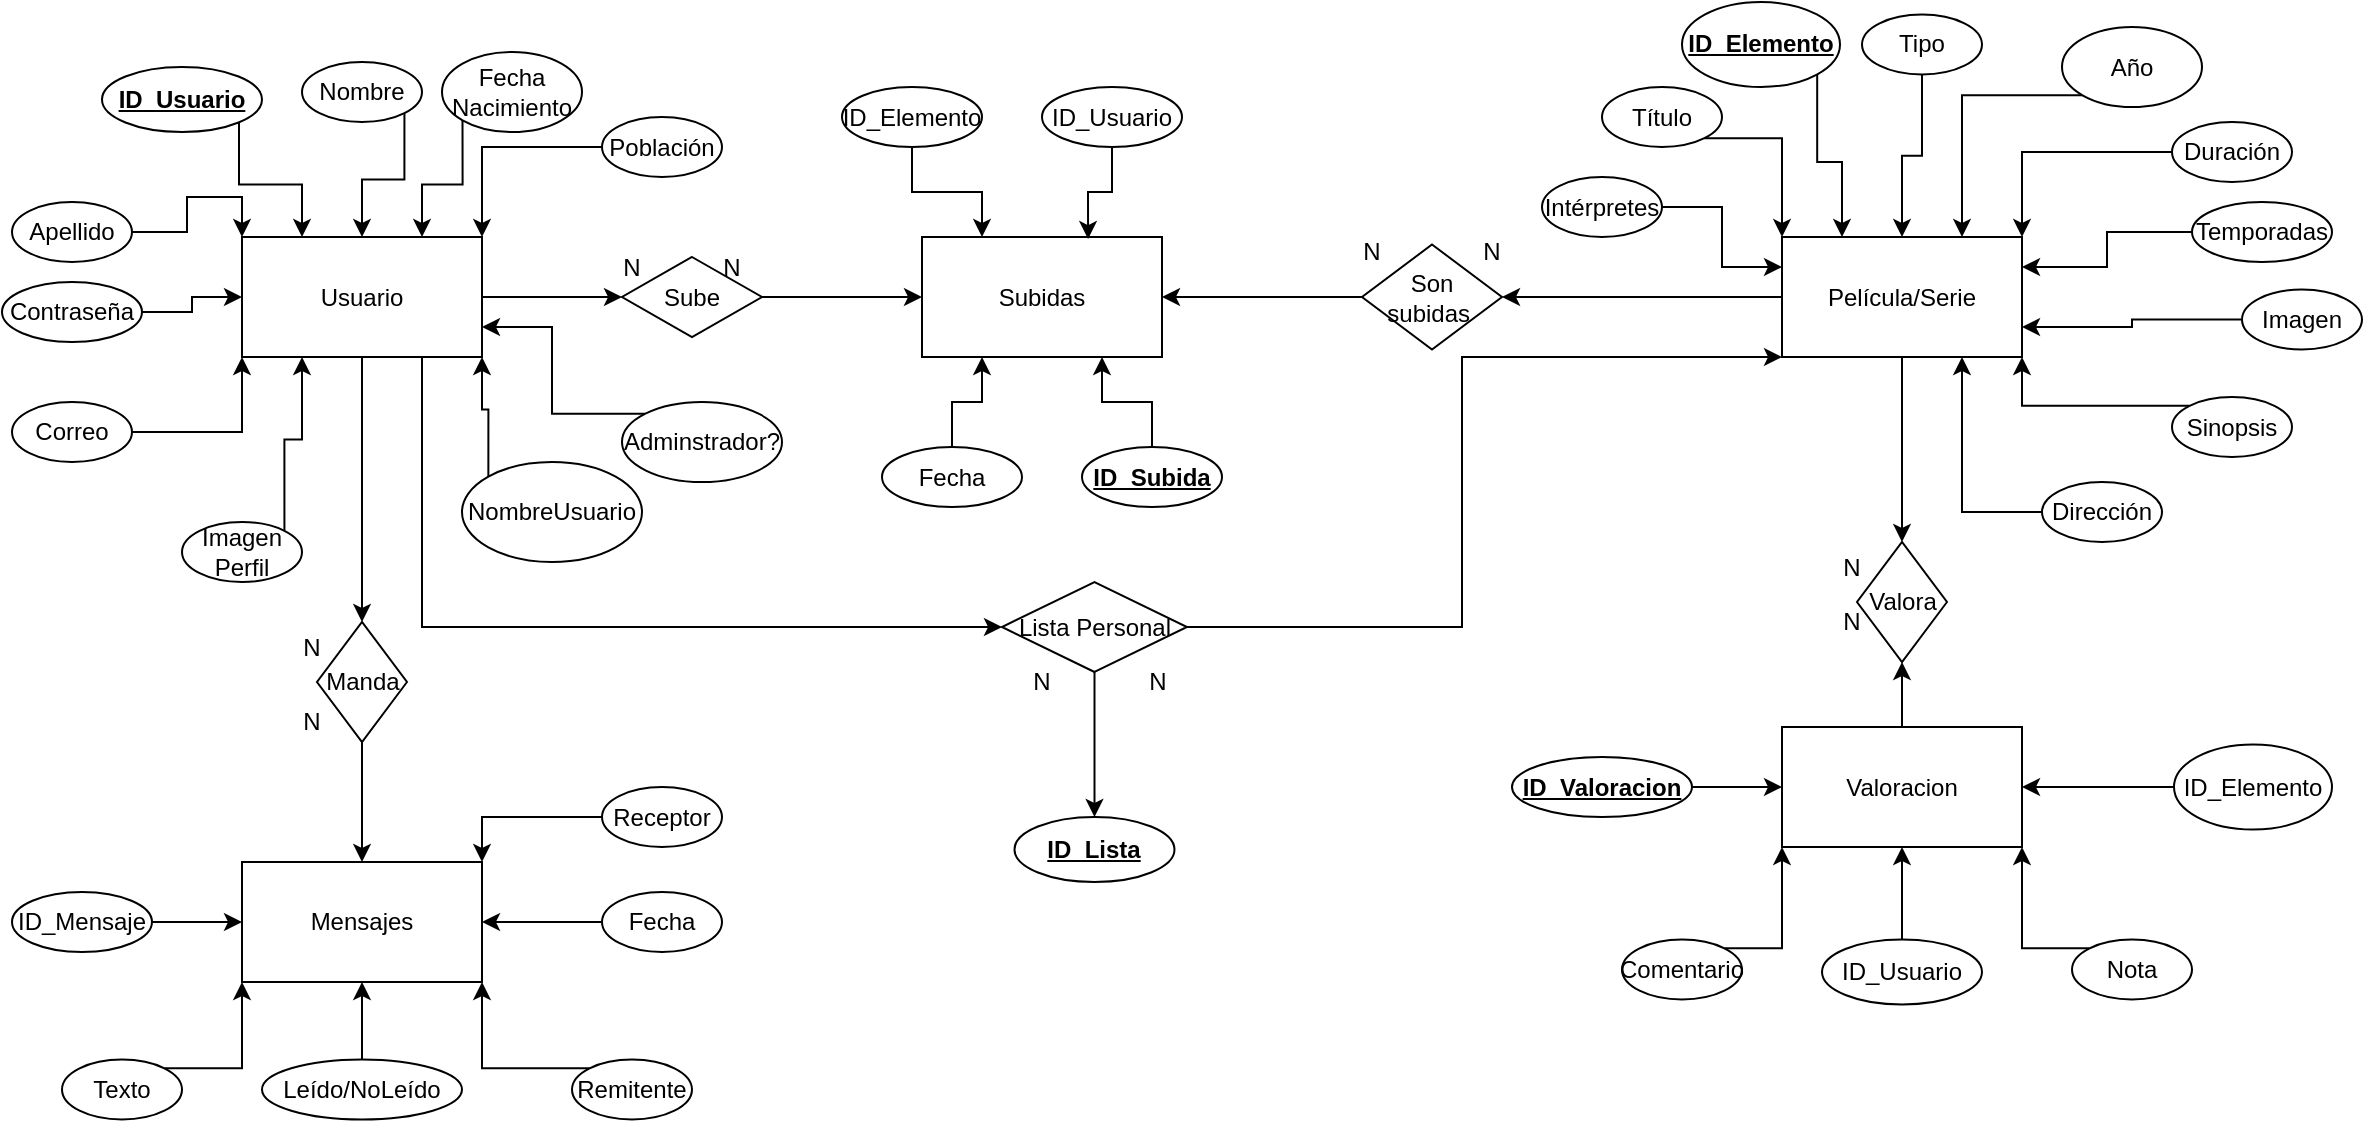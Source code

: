 <mxfile version="24.4.4" type="device">
  <diagram id="R2lEEEUBdFMjLlhIrx00" name="Page-1">
    <mxGraphModel dx="1311" dy="735" grid="0" gridSize="10" guides="1" tooltips="1" connect="1" arrows="1" fold="1" page="1" pageScale="1" pageWidth="850" pageHeight="1100" math="0" shadow="0" extFonts="Permanent Marker^https://fonts.googleapis.com/css?family=Permanent+Marker">
      <root>
        <mxCell id="0" />
        <mxCell id="1" parent="0" />
        <mxCell id="htTb-2GC3eU_kXo-NMkK-1" style="edgeStyle=orthogonalEdgeStyle;rounded=0;orthogonalLoop=1;jettySize=auto;html=1;exitX=1;exitY=0.5;exitDx=0;exitDy=0;entryX=0;entryY=0.5;entryDx=0;entryDy=0;" parent="1" source="htTb-2GC3eU_kXo-NMkK-3" target="htTb-2GC3eU_kXo-NMkK-19" edge="1">
          <mxGeometry relative="1" as="geometry" />
        </mxCell>
        <mxCell id="htTb-2GC3eU_kXo-NMkK-90" style="edgeStyle=orthogonalEdgeStyle;rounded=0;orthogonalLoop=1;jettySize=auto;html=1;exitX=0.75;exitY=1;exitDx=0;exitDy=0;entryX=1;entryY=0.5;entryDx=0;entryDy=0;" parent="1" source="htTb-2GC3eU_kXo-NMkK-3" target="htTb-2GC3eU_kXo-NMkK-26" edge="1">
          <mxGeometry relative="1" as="geometry" />
        </mxCell>
        <mxCell id="htTb-2GC3eU_kXo-NMkK-103" style="edgeStyle=orthogonalEdgeStyle;rounded=0;orthogonalLoop=1;jettySize=auto;html=1;exitX=0.5;exitY=1;exitDx=0;exitDy=0;entryX=0;entryY=0.5;entryDx=0;entryDy=0;" parent="1" source="htTb-2GC3eU_kXo-NMkK-3" target="htTb-2GC3eU_kXo-NMkK-100" edge="1">
          <mxGeometry relative="1" as="geometry" />
        </mxCell>
        <mxCell id="htTb-2GC3eU_kXo-NMkK-3" value="Usuario" style="rounded=0;whiteSpace=wrap;html=1;" parent="1" vertex="1">
          <mxGeometry x="120" y="617.5" width="120" height="60" as="geometry" />
        </mxCell>
        <mxCell id="htTb-2GC3eU_kXo-NMkK-4" style="edgeStyle=orthogonalEdgeStyle;rounded=0;orthogonalLoop=1;jettySize=auto;html=1;exitX=1;exitY=1;exitDx=0;exitDy=0;" parent="1" source="htTb-2GC3eU_kXo-NMkK-5" target="htTb-2GC3eU_kXo-NMkK-3" edge="1">
          <mxGeometry relative="1" as="geometry" />
        </mxCell>
        <mxCell id="htTb-2GC3eU_kXo-NMkK-5" value="Nombre" style="ellipse;whiteSpace=wrap;html=1;" parent="1" vertex="1">
          <mxGeometry x="150" y="530" width="60" height="30" as="geometry" />
        </mxCell>
        <mxCell id="htTb-2GC3eU_kXo-NMkK-6" style="edgeStyle=orthogonalEdgeStyle;rounded=0;orthogonalLoop=1;jettySize=auto;html=1;exitX=1;exitY=0.5;exitDx=0;exitDy=0;" parent="1" source="htTb-2GC3eU_kXo-NMkK-7" target="htTb-2GC3eU_kXo-NMkK-3" edge="1">
          <mxGeometry relative="1" as="geometry" />
        </mxCell>
        <mxCell id="htTb-2GC3eU_kXo-NMkK-7" value="Contraseña" style="ellipse;whiteSpace=wrap;html=1;" parent="1" vertex="1">
          <mxGeometry y="640" width="70" height="30" as="geometry" />
        </mxCell>
        <mxCell id="htTb-2GC3eU_kXo-NMkK-8" style="edgeStyle=orthogonalEdgeStyle;rounded=0;orthogonalLoop=1;jettySize=auto;html=1;exitX=1;exitY=0.5;exitDx=0;exitDy=0;entryX=0;entryY=0;entryDx=0;entryDy=0;" parent="1" source="htTb-2GC3eU_kXo-NMkK-9" target="htTb-2GC3eU_kXo-NMkK-3" edge="1">
          <mxGeometry relative="1" as="geometry" />
        </mxCell>
        <mxCell id="htTb-2GC3eU_kXo-NMkK-9" value="Apellido" style="ellipse;whiteSpace=wrap;html=1;" parent="1" vertex="1">
          <mxGeometry x="5" y="600" width="60" height="30" as="geometry" />
        </mxCell>
        <mxCell id="htTb-2GC3eU_kXo-NMkK-10" style="edgeStyle=orthogonalEdgeStyle;rounded=0;orthogonalLoop=1;jettySize=auto;html=1;exitX=1;exitY=0.5;exitDx=0;exitDy=0;entryX=0;entryY=1;entryDx=0;entryDy=0;" parent="1" source="htTb-2GC3eU_kXo-NMkK-11" target="htTb-2GC3eU_kXo-NMkK-3" edge="1">
          <mxGeometry relative="1" as="geometry" />
        </mxCell>
        <mxCell id="htTb-2GC3eU_kXo-NMkK-11" value="Correo" style="ellipse;whiteSpace=wrap;html=1;" parent="1" vertex="1">
          <mxGeometry x="5" y="700" width="60" height="30" as="geometry" />
        </mxCell>
        <mxCell id="htTb-2GC3eU_kXo-NMkK-12" style="edgeStyle=orthogonalEdgeStyle;rounded=0;orthogonalLoop=1;jettySize=auto;html=1;exitX=0;exitY=1;exitDx=0;exitDy=0;entryX=0.75;entryY=0;entryDx=0;entryDy=0;" parent="1" source="htTb-2GC3eU_kXo-NMkK-13" target="htTb-2GC3eU_kXo-NMkK-3" edge="1">
          <mxGeometry relative="1" as="geometry" />
        </mxCell>
        <mxCell id="htTb-2GC3eU_kXo-NMkK-13" value="Fecha Nacimiento" style="ellipse;whiteSpace=wrap;html=1;" parent="1" vertex="1">
          <mxGeometry x="220" y="525" width="70" height="40" as="geometry" />
        </mxCell>
        <mxCell id="htTb-2GC3eU_kXo-NMkK-98" style="edgeStyle=orthogonalEdgeStyle;rounded=0;orthogonalLoop=1;jettySize=auto;html=1;exitX=0;exitY=0.5;exitDx=0;exitDy=0;entryX=1;entryY=0;entryDx=0;entryDy=0;" parent="1" source="htTb-2GC3eU_kXo-NMkK-15" target="htTb-2GC3eU_kXo-NMkK-3" edge="1">
          <mxGeometry relative="1" as="geometry" />
        </mxCell>
        <mxCell id="htTb-2GC3eU_kXo-NMkK-15" value="Población" style="ellipse;whiteSpace=wrap;html=1;" parent="1" vertex="1">
          <mxGeometry x="300" y="557.5" width="60" height="30" as="geometry" />
        </mxCell>
        <mxCell id="htTb-2GC3eU_kXo-NMkK-16" style="edgeStyle=orthogonalEdgeStyle;rounded=0;orthogonalLoop=1;jettySize=auto;html=1;exitX=1;exitY=0;exitDx=0;exitDy=0;entryX=0.25;entryY=1;entryDx=0;entryDy=0;" parent="1" source="htTb-2GC3eU_kXo-NMkK-17" target="htTb-2GC3eU_kXo-NMkK-3" edge="1">
          <mxGeometry relative="1" as="geometry" />
        </mxCell>
        <mxCell id="htTb-2GC3eU_kXo-NMkK-17" value="Imagen Perfil" style="ellipse;whiteSpace=wrap;html=1;" parent="1" vertex="1">
          <mxGeometry x="90" y="760" width="60" height="30" as="geometry" />
        </mxCell>
        <mxCell id="htTb-2GC3eU_kXo-NMkK-18" style="edgeStyle=orthogonalEdgeStyle;rounded=0;orthogonalLoop=1;jettySize=auto;html=1;exitX=1;exitY=0.5;exitDx=0;exitDy=0;entryX=0;entryY=0.5;entryDx=0;entryDy=0;" parent="1" source="htTb-2GC3eU_kXo-NMkK-19" target="htTb-2GC3eU_kXo-NMkK-29" edge="1">
          <mxGeometry relative="1" as="geometry" />
        </mxCell>
        <mxCell id="htTb-2GC3eU_kXo-NMkK-19" value="Sube" style="rhombus;whiteSpace=wrap;html=1;" parent="1" vertex="1">
          <mxGeometry x="310" y="627.5" width="70" height="40" as="geometry" />
        </mxCell>
        <mxCell id="htTb-2GC3eU_kXo-NMkK-20" value="N" style="text;html=1;strokeColor=none;fillColor=none;align=center;verticalAlign=middle;whiteSpace=wrap;rounded=0;" parent="1" vertex="1">
          <mxGeometry x="300" y="625" width="30" height="15" as="geometry" />
        </mxCell>
        <mxCell id="htTb-2GC3eU_kXo-NMkK-21" value="N" style="text;html=1;strokeColor=none;fillColor=none;align=center;verticalAlign=middle;whiteSpace=wrap;rounded=0;" parent="1" vertex="1">
          <mxGeometry x="350" y="625" width="30" height="15" as="geometry" />
        </mxCell>
        <mxCell id="htTb-2GC3eU_kXo-NMkK-91" style="edgeStyle=orthogonalEdgeStyle;rounded=0;orthogonalLoop=1;jettySize=auto;html=1;exitX=0;exitY=0.5;exitDx=0;exitDy=0;entryX=0;entryY=1;entryDx=0;entryDy=0;" parent="1" source="htTb-2GC3eU_kXo-NMkK-26" target="htTb-2GC3eU_kXo-NMkK-31" edge="1">
          <mxGeometry relative="1" as="geometry">
            <mxPoint x="730" y="750" as="targetPoint" />
            <Array as="points">
              <mxPoint x="730" y="813" />
              <mxPoint x="730" y="678" />
            </Array>
          </mxGeometry>
        </mxCell>
        <mxCell id="htTb-2GC3eU_kXo-NMkK-97" style="edgeStyle=orthogonalEdgeStyle;rounded=0;orthogonalLoop=1;jettySize=auto;html=1;exitX=0.5;exitY=0;exitDx=0;exitDy=0;entryX=0.5;entryY=0;entryDx=0;entryDy=0;" parent="1" source="htTb-2GC3eU_kXo-NMkK-26" target="htTb-2GC3eU_kXo-NMkK-96" edge="1">
          <mxGeometry relative="1" as="geometry" />
        </mxCell>
        <mxCell id="htTb-2GC3eU_kXo-NMkK-26" value="Lista Personal" style="rhombus;whiteSpace=wrap;html=1;direction=west;" parent="1" vertex="1">
          <mxGeometry x="500" y="790" width="92.5" height="45" as="geometry" />
        </mxCell>
        <mxCell id="htTb-2GC3eU_kXo-NMkK-28" value="N" style="text;html=1;strokeColor=none;fillColor=none;align=center;verticalAlign=middle;whiteSpace=wrap;rounded=0;" parent="1" vertex="1">
          <mxGeometry x="505" y="830" width="30" height="20" as="geometry" />
        </mxCell>
        <mxCell id="htTb-2GC3eU_kXo-NMkK-29" value="Subidas" style="rounded=0;whiteSpace=wrap;html=1;" parent="1" vertex="1">
          <mxGeometry x="460" y="617.5" width="120" height="60" as="geometry" />
        </mxCell>
        <mxCell id="htTb-2GC3eU_kXo-NMkK-30" style="edgeStyle=orthogonalEdgeStyle;rounded=0;orthogonalLoop=1;jettySize=auto;html=1;exitX=0;exitY=0.5;exitDx=0;exitDy=0;entryX=1;entryY=0.5;entryDx=0;entryDy=0;" parent="1" source="htTb-2GC3eU_kXo-NMkK-31" target="htTb-2GC3eU_kXo-NMkK-49" edge="1">
          <mxGeometry relative="1" as="geometry" />
        </mxCell>
        <mxCell id="htTb-2GC3eU_kXo-NMkK-84" style="edgeStyle=orthogonalEdgeStyle;rounded=0;orthogonalLoop=1;jettySize=auto;html=1;exitX=0.5;exitY=1;exitDx=0;exitDy=0;entryX=0;entryY=0.5;entryDx=0;entryDy=0;" parent="1" source="htTb-2GC3eU_kXo-NMkK-31" target="htTb-2GC3eU_kXo-NMkK-78" edge="1">
          <mxGeometry relative="1" as="geometry" />
        </mxCell>
        <mxCell id="htTb-2GC3eU_kXo-NMkK-31" value="Película/Serie" style="rounded=0;whiteSpace=wrap;html=1;" parent="1" vertex="1">
          <mxGeometry x="890" y="617.5" width="120" height="60" as="geometry" />
        </mxCell>
        <mxCell id="htTb-2GC3eU_kXo-NMkK-32" style="edgeStyle=orthogonalEdgeStyle;rounded=0;orthogonalLoop=1;jettySize=auto;html=1;exitX=1;exitY=1;exitDx=0;exitDy=0;entryX=0;entryY=0;entryDx=0;entryDy=0;" parent="1" source="htTb-2GC3eU_kXo-NMkK-33" target="htTb-2GC3eU_kXo-NMkK-31" edge="1">
          <mxGeometry relative="1" as="geometry" />
        </mxCell>
        <mxCell id="htTb-2GC3eU_kXo-NMkK-33" value="Título" style="ellipse;whiteSpace=wrap;html=1;" parent="1" vertex="1">
          <mxGeometry x="800" y="542.5" width="60" height="30" as="geometry" />
        </mxCell>
        <mxCell id="htTb-2GC3eU_kXo-NMkK-75" style="edgeStyle=orthogonalEdgeStyle;rounded=0;orthogonalLoop=1;jettySize=auto;html=1;exitX=0;exitY=0.5;exitDx=0;exitDy=0;entryX=1;entryY=0.25;entryDx=0;entryDy=0;" parent="1" source="htTb-2GC3eU_kXo-NMkK-35" target="htTb-2GC3eU_kXo-NMkK-31" edge="1">
          <mxGeometry relative="1" as="geometry" />
        </mxCell>
        <mxCell id="htTb-2GC3eU_kXo-NMkK-35" value="Temporadas" style="ellipse;whiteSpace=wrap;html=1;" parent="1" vertex="1">
          <mxGeometry x="1095" y="600" width="70" height="30" as="geometry" />
        </mxCell>
        <mxCell id="htTb-2GC3eU_kXo-NMkK-74" style="edgeStyle=orthogonalEdgeStyle;rounded=0;orthogonalLoop=1;jettySize=auto;html=1;exitX=0;exitY=0.5;exitDx=0;exitDy=0;entryX=1;entryY=0;entryDx=0;entryDy=0;" parent="1" source="htTb-2GC3eU_kXo-NMkK-37" target="htTb-2GC3eU_kXo-NMkK-31" edge="1">
          <mxGeometry relative="1" as="geometry" />
        </mxCell>
        <mxCell id="htTb-2GC3eU_kXo-NMkK-37" value="Duración" style="ellipse;whiteSpace=wrap;html=1;" parent="1" vertex="1">
          <mxGeometry x="1085" y="560" width="60" height="30" as="geometry" />
        </mxCell>
        <mxCell id="htTb-2GC3eU_kXo-NMkK-92" style="edgeStyle=orthogonalEdgeStyle;rounded=0;orthogonalLoop=1;jettySize=auto;html=1;exitX=1;exitY=0.5;exitDx=0;exitDy=0;entryX=0;entryY=0.25;entryDx=0;entryDy=0;" parent="1" source="htTb-2GC3eU_kXo-NMkK-39" target="htTb-2GC3eU_kXo-NMkK-31" edge="1">
          <mxGeometry relative="1" as="geometry" />
        </mxCell>
        <mxCell id="htTb-2GC3eU_kXo-NMkK-39" value="Intérpretes" style="ellipse;whiteSpace=wrap;html=1;" parent="1" vertex="1">
          <mxGeometry x="770" y="587.5" width="60" height="30" as="geometry" />
        </mxCell>
        <mxCell id="htTb-2GC3eU_kXo-NMkK-40" style="edgeStyle=orthogonalEdgeStyle;rounded=0;orthogonalLoop=1;jettySize=auto;html=1;exitX=0;exitY=1;exitDx=0;exitDy=0;entryX=0.75;entryY=0;entryDx=0;entryDy=0;" parent="1" source="htTb-2GC3eU_kXo-NMkK-41" target="htTb-2GC3eU_kXo-NMkK-31" edge="1">
          <mxGeometry relative="1" as="geometry" />
        </mxCell>
        <mxCell id="htTb-2GC3eU_kXo-NMkK-41" value="Año" style="ellipse;whiteSpace=wrap;html=1;" parent="1" vertex="1">
          <mxGeometry x="1030" y="512.5" width="70" height="40" as="geometry" />
        </mxCell>
        <mxCell id="htTb-2GC3eU_kXo-NMkK-77" style="edgeStyle=orthogonalEdgeStyle;rounded=0;orthogonalLoop=1;jettySize=auto;html=1;exitX=0;exitY=0;exitDx=0;exitDy=0;entryX=1;entryY=1;entryDx=0;entryDy=0;" parent="1" source="htTb-2GC3eU_kXo-NMkK-43" target="htTb-2GC3eU_kXo-NMkK-31" edge="1">
          <mxGeometry relative="1" as="geometry" />
        </mxCell>
        <mxCell id="htTb-2GC3eU_kXo-NMkK-43" value="Sinopsis" style="ellipse;whiteSpace=wrap;html=1;" parent="1" vertex="1">
          <mxGeometry x="1085" y="697.5" width="60" height="30" as="geometry" />
        </mxCell>
        <mxCell id="htTb-2GC3eU_kXo-NMkK-93" style="edgeStyle=orthogonalEdgeStyle;rounded=0;orthogonalLoop=1;jettySize=auto;html=1;exitX=0;exitY=0.5;exitDx=0;exitDy=0;entryX=0.75;entryY=1;entryDx=0;entryDy=0;" parent="1" source="htTb-2GC3eU_kXo-NMkK-45" target="htTb-2GC3eU_kXo-NMkK-31" edge="1">
          <mxGeometry relative="1" as="geometry" />
        </mxCell>
        <mxCell id="htTb-2GC3eU_kXo-NMkK-45" value="Dirección" style="ellipse;whiteSpace=wrap;html=1;" parent="1" vertex="1">
          <mxGeometry x="1020" y="740" width="60" height="30" as="geometry" />
        </mxCell>
        <mxCell id="htTb-2GC3eU_kXo-NMkK-76" style="edgeStyle=orthogonalEdgeStyle;rounded=0;orthogonalLoop=1;jettySize=auto;html=1;exitX=0;exitY=0.5;exitDx=0;exitDy=0;entryX=1;entryY=0.75;entryDx=0;entryDy=0;" parent="1" source="htTb-2GC3eU_kXo-NMkK-47" target="htTb-2GC3eU_kXo-NMkK-31" edge="1">
          <mxGeometry relative="1" as="geometry" />
        </mxCell>
        <mxCell id="htTb-2GC3eU_kXo-NMkK-47" value="Imagen" style="ellipse;whiteSpace=wrap;html=1;" parent="1" vertex="1">
          <mxGeometry x="1120" y="643.75" width="60" height="30" as="geometry" />
        </mxCell>
        <mxCell id="htTb-2GC3eU_kXo-NMkK-48" style="edgeStyle=orthogonalEdgeStyle;rounded=0;orthogonalLoop=1;jettySize=auto;html=1;exitX=0;exitY=0.5;exitDx=0;exitDy=0;entryX=1;entryY=0.5;entryDx=0;entryDy=0;" parent="1" source="htTb-2GC3eU_kXo-NMkK-49" target="htTb-2GC3eU_kXo-NMkK-29" edge="1">
          <mxGeometry relative="1" as="geometry" />
        </mxCell>
        <mxCell id="htTb-2GC3eU_kXo-NMkK-49" value="Son subidas&amp;nbsp;" style="rhombus;whiteSpace=wrap;html=1;" parent="1" vertex="1">
          <mxGeometry x="680" y="621.25" width="70" height="52.5" as="geometry" />
        </mxCell>
        <mxCell id="htTb-2GC3eU_kXo-NMkK-50" value="N" style="text;html=1;strokeColor=none;fillColor=none;align=center;verticalAlign=middle;whiteSpace=wrap;rounded=0;" parent="1" vertex="1">
          <mxGeometry x="670" y="617.5" width="30" height="15" as="geometry" />
        </mxCell>
        <mxCell id="htTb-2GC3eU_kXo-NMkK-51" value="N" style="text;html=1;strokeColor=none;fillColor=none;align=center;verticalAlign=middle;whiteSpace=wrap;rounded=0;" parent="1" vertex="1">
          <mxGeometry x="730" y="617.5" width="30" height="15" as="geometry" />
        </mxCell>
        <mxCell id="htTb-2GC3eU_kXo-NMkK-52" style="edgeStyle=orthogonalEdgeStyle;rounded=0;orthogonalLoop=1;jettySize=auto;html=1;exitX=0.5;exitY=0;exitDx=0;exitDy=0;entryX=0.75;entryY=1;entryDx=0;entryDy=0;" parent="1" source="htTb-2GC3eU_kXo-NMkK-53" target="htTb-2GC3eU_kXo-NMkK-29" edge="1">
          <mxGeometry relative="1" as="geometry" />
        </mxCell>
        <mxCell id="htTb-2GC3eU_kXo-NMkK-53" value="&lt;b&gt;&lt;u&gt;ID_Subida&lt;/u&gt;&lt;/b&gt;" style="ellipse;whiteSpace=wrap;html=1;" parent="1" vertex="1">
          <mxGeometry x="540" y="722.5" width="70" height="30" as="geometry" />
        </mxCell>
        <mxCell id="htTb-2GC3eU_kXo-NMkK-54" style="edgeStyle=orthogonalEdgeStyle;rounded=0;orthogonalLoop=1;jettySize=auto;html=1;exitX=1;exitY=1;exitDx=0;exitDy=0;entryX=0.25;entryY=0;entryDx=0;entryDy=0;" parent="1" source="htTb-2GC3eU_kXo-NMkK-55" target="htTb-2GC3eU_kXo-NMkK-3" edge="1">
          <mxGeometry relative="1" as="geometry" />
        </mxCell>
        <mxCell id="htTb-2GC3eU_kXo-NMkK-55" value="&lt;b&gt;&lt;u&gt;ID_Usuario&lt;/u&gt;&lt;/b&gt;" style="ellipse;whiteSpace=wrap;html=1;" parent="1" vertex="1">
          <mxGeometry x="50" y="532.5" width="80" height="32.5" as="geometry" />
        </mxCell>
        <mxCell id="htTb-2GC3eU_kXo-NMkK-56" style="edgeStyle=orthogonalEdgeStyle;rounded=0;orthogonalLoop=1;jettySize=auto;html=1;exitX=0.5;exitY=1;exitDx=0;exitDy=0;" parent="1" source="htTb-2GC3eU_kXo-NMkK-57" target="htTb-2GC3eU_kXo-NMkK-31" edge="1">
          <mxGeometry relative="1" as="geometry" />
        </mxCell>
        <mxCell id="htTb-2GC3eU_kXo-NMkK-57" value="Tipo" style="ellipse;whiteSpace=wrap;html=1;" parent="1" vertex="1">
          <mxGeometry x="930" y="506.25" width="60" height="30" as="geometry" />
        </mxCell>
        <mxCell id="htTb-2GC3eU_kXo-NMkK-58" style="edgeStyle=orthogonalEdgeStyle;rounded=0;orthogonalLoop=1;jettySize=auto;html=1;exitX=1;exitY=1;exitDx=0;exitDy=0;entryX=0.25;entryY=0;entryDx=0;entryDy=0;" parent="1" source="htTb-2GC3eU_kXo-NMkK-59" target="htTb-2GC3eU_kXo-NMkK-31" edge="1">
          <mxGeometry relative="1" as="geometry" />
        </mxCell>
        <mxCell id="htTb-2GC3eU_kXo-NMkK-59" value="&lt;b&gt;&lt;u&gt;ID_Elemento&lt;/u&gt;&lt;/b&gt;" style="ellipse;whiteSpace=wrap;html=1;" parent="1" vertex="1">
          <mxGeometry x="840" y="500" width="79" height="42.5" as="geometry" />
        </mxCell>
        <mxCell id="htTb-2GC3eU_kXo-NMkK-60" style="edgeStyle=orthogonalEdgeStyle;rounded=0;orthogonalLoop=1;jettySize=auto;html=1;exitX=0.5;exitY=1;exitDx=0;exitDy=0;entryX=0.25;entryY=0;entryDx=0;entryDy=0;" parent="1" source="htTb-2GC3eU_kXo-NMkK-61" target="htTb-2GC3eU_kXo-NMkK-29" edge="1">
          <mxGeometry relative="1" as="geometry" />
        </mxCell>
        <mxCell id="htTb-2GC3eU_kXo-NMkK-61" value="ID_Elemento" style="ellipse;whiteSpace=wrap;html=1;" parent="1" vertex="1">
          <mxGeometry x="420" y="542.5" width="70" height="30" as="geometry" />
        </mxCell>
        <mxCell id="htTb-2GC3eU_kXo-NMkK-62" style="edgeStyle=orthogonalEdgeStyle;rounded=0;orthogonalLoop=1;jettySize=auto;html=1;exitX=0.5;exitY=0;exitDx=0;exitDy=0;entryX=0.25;entryY=1;entryDx=0;entryDy=0;" parent="1" source="htTb-2GC3eU_kXo-NMkK-63" target="htTb-2GC3eU_kXo-NMkK-29" edge="1">
          <mxGeometry relative="1" as="geometry" />
        </mxCell>
        <mxCell id="htTb-2GC3eU_kXo-NMkK-63" value="Fecha" style="ellipse;whiteSpace=wrap;html=1;" parent="1" vertex="1">
          <mxGeometry x="440" y="722.5" width="70" height="30" as="geometry" />
        </mxCell>
        <mxCell id="htTb-2GC3eU_kXo-NMkK-64" value="ID_Usuario" style="ellipse;whiteSpace=wrap;html=1;" parent="1" vertex="1">
          <mxGeometry x="520" y="542.5" width="70" height="30" as="geometry" />
        </mxCell>
        <mxCell id="htTb-2GC3eU_kXo-NMkK-65" style="edgeStyle=orthogonalEdgeStyle;rounded=0;orthogonalLoop=1;jettySize=auto;html=1;exitX=0.5;exitY=1;exitDx=0;exitDy=0;entryX=0.692;entryY=0.017;entryDx=0;entryDy=0;entryPerimeter=0;" parent="1" source="htTb-2GC3eU_kXo-NMkK-64" target="htTb-2GC3eU_kXo-NMkK-29" edge="1">
          <mxGeometry relative="1" as="geometry" />
        </mxCell>
        <mxCell id="htTb-2GC3eU_kXo-NMkK-83" style="edgeStyle=orthogonalEdgeStyle;rounded=0;orthogonalLoop=1;jettySize=auto;html=1;exitX=0.5;exitY=0;exitDx=0;exitDy=0;entryX=1;entryY=0.5;entryDx=0;entryDy=0;" parent="1" source="htTb-2GC3eU_kXo-NMkK-67" target="htTb-2GC3eU_kXo-NMkK-78" edge="1">
          <mxGeometry relative="1" as="geometry" />
        </mxCell>
        <mxCell id="htTb-2GC3eU_kXo-NMkK-67" value="Valoracion" style="rounded=0;whiteSpace=wrap;html=1;" parent="1" vertex="1">
          <mxGeometry x="890" y="862.5" width="120" height="60" as="geometry" />
        </mxCell>
        <mxCell id="htTb-2GC3eU_kXo-NMkK-86" style="edgeStyle=orthogonalEdgeStyle;rounded=0;orthogonalLoop=1;jettySize=auto;html=1;exitX=1;exitY=0.5;exitDx=0;exitDy=0;entryX=0;entryY=0.5;entryDx=0;entryDy=0;" parent="1" source="htTb-2GC3eU_kXo-NMkK-68" target="htTb-2GC3eU_kXo-NMkK-67" edge="1">
          <mxGeometry relative="1" as="geometry" />
        </mxCell>
        <mxCell id="htTb-2GC3eU_kXo-NMkK-68" value="&lt;b&gt;&lt;u&gt;ID_Valoracion&lt;/u&gt;&lt;/b&gt;" style="ellipse;whiteSpace=wrap;html=1;" parent="1" vertex="1">
          <mxGeometry x="755" y="877.5" width="90" height="30" as="geometry" />
        </mxCell>
        <mxCell id="htTb-2GC3eU_kXo-NMkK-88" style="edgeStyle=orthogonalEdgeStyle;rounded=0;orthogonalLoop=1;jettySize=auto;html=1;exitX=0;exitY=0;exitDx=0;exitDy=0;entryX=1;entryY=1;entryDx=0;entryDy=0;" parent="1" source="htTb-2GC3eU_kXo-NMkK-69" target="htTb-2GC3eU_kXo-NMkK-67" edge="1">
          <mxGeometry relative="1" as="geometry" />
        </mxCell>
        <mxCell id="htTb-2GC3eU_kXo-NMkK-69" value="Nota" style="ellipse;whiteSpace=wrap;html=1;" parent="1" vertex="1">
          <mxGeometry x="1035" y="968.75" width="60" height="30" as="geometry" />
        </mxCell>
        <mxCell id="htTb-2GC3eU_kXo-NMkK-89" style="edgeStyle=orthogonalEdgeStyle;rounded=0;orthogonalLoop=1;jettySize=auto;html=1;exitX=1;exitY=0;exitDx=0;exitDy=0;entryX=0;entryY=1;entryDx=0;entryDy=0;" parent="1" source="htTb-2GC3eU_kXo-NMkK-70" target="htTb-2GC3eU_kXo-NMkK-67" edge="1">
          <mxGeometry relative="1" as="geometry" />
        </mxCell>
        <mxCell id="htTb-2GC3eU_kXo-NMkK-70" value="Comentario" style="ellipse;whiteSpace=wrap;html=1;" parent="1" vertex="1">
          <mxGeometry x="810" y="968.75" width="60" height="30" as="geometry" />
        </mxCell>
        <mxCell id="htTb-2GC3eU_kXo-NMkK-85" style="edgeStyle=orthogonalEdgeStyle;rounded=0;orthogonalLoop=1;jettySize=auto;html=1;exitX=0;exitY=0.5;exitDx=0;exitDy=0;" parent="1" source="htTb-2GC3eU_kXo-NMkK-72" target="htTb-2GC3eU_kXo-NMkK-67" edge="1">
          <mxGeometry relative="1" as="geometry" />
        </mxCell>
        <mxCell id="htTb-2GC3eU_kXo-NMkK-72" value="ID_Elemento" style="ellipse;whiteSpace=wrap;html=1;" parent="1" vertex="1">
          <mxGeometry x="1086" y="871.25" width="79" height="42.5" as="geometry" />
        </mxCell>
        <mxCell id="htTb-2GC3eU_kXo-NMkK-87" style="edgeStyle=orthogonalEdgeStyle;rounded=0;orthogonalLoop=1;jettySize=auto;html=1;exitX=0.5;exitY=0;exitDx=0;exitDy=0;entryX=0.5;entryY=1;entryDx=0;entryDy=0;" parent="1" source="htTb-2GC3eU_kXo-NMkK-73" target="htTb-2GC3eU_kXo-NMkK-67" edge="1">
          <mxGeometry relative="1" as="geometry" />
        </mxCell>
        <mxCell id="htTb-2GC3eU_kXo-NMkK-73" value="ID_Usuario" style="ellipse;whiteSpace=wrap;html=1;" parent="1" vertex="1">
          <mxGeometry x="910" y="968.75" width="80" height="32.5" as="geometry" />
        </mxCell>
        <mxCell id="htTb-2GC3eU_kXo-NMkK-78" value="Valora" style="rhombus;whiteSpace=wrap;html=1;direction=south;" parent="1" vertex="1">
          <mxGeometry x="927.5" y="770" width="45" height="60" as="geometry" />
        </mxCell>
        <mxCell id="htTb-2GC3eU_kXo-NMkK-79" value="N" style="text;html=1;strokeColor=none;fillColor=none;align=center;verticalAlign=middle;whiteSpace=wrap;rounded=0;" parent="1" vertex="1">
          <mxGeometry x="910" y="775" width="30" height="15" as="geometry" />
        </mxCell>
        <mxCell id="htTb-2GC3eU_kXo-NMkK-80" value="N" style="text;html=1;strokeColor=none;fillColor=none;align=center;verticalAlign=middle;whiteSpace=wrap;rounded=0;" parent="1" vertex="1">
          <mxGeometry x="910" y="800" width="30" height="20" as="geometry" />
        </mxCell>
        <mxCell id="htTb-2GC3eU_kXo-NMkK-95" value="N" style="text;html=1;strokeColor=none;fillColor=none;align=center;verticalAlign=middle;whiteSpace=wrap;rounded=0;" parent="1" vertex="1">
          <mxGeometry x="562.5" y="830" width="30" height="20" as="geometry" />
        </mxCell>
        <mxCell id="htTb-2GC3eU_kXo-NMkK-96" value="&lt;b&gt;&lt;u&gt;ID_Lista&lt;/u&gt;&lt;/b&gt;" style="ellipse;whiteSpace=wrap;html=1;" parent="1" vertex="1">
          <mxGeometry x="506.25" y="907.5" width="80" height="32.5" as="geometry" />
        </mxCell>
        <mxCell id="htTb-2GC3eU_kXo-NMkK-99" value="Mensajes" style="rounded=0;whiteSpace=wrap;html=1;" parent="1" vertex="1">
          <mxGeometry x="120" y="930" width="120" height="60" as="geometry" />
        </mxCell>
        <mxCell id="htTb-2GC3eU_kXo-NMkK-104" style="edgeStyle=orthogonalEdgeStyle;rounded=0;orthogonalLoop=1;jettySize=auto;html=1;exitX=1;exitY=0.5;exitDx=0;exitDy=0;entryX=0.5;entryY=0;entryDx=0;entryDy=0;" parent="1" source="htTb-2GC3eU_kXo-NMkK-100" target="htTb-2GC3eU_kXo-NMkK-99" edge="1">
          <mxGeometry relative="1" as="geometry" />
        </mxCell>
        <mxCell id="htTb-2GC3eU_kXo-NMkK-100" value="Manda" style="rhombus;whiteSpace=wrap;html=1;direction=south;" parent="1" vertex="1">
          <mxGeometry x="157.5" y="810" width="45" height="60" as="geometry" />
        </mxCell>
        <mxCell id="htTb-2GC3eU_kXo-NMkK-101" value="N" style="text;html=1;strokeColor=none;fillColor=none;align=center;verticalAlign=middle;whiteSpace=wrap;rounded=0;" parent="1" vertex="1">
          <mxGeometry x="140" y="815" width="30" height="15" as="geometry" />
        </mxCell>
        <mxCell id="htTb-2GC3eU_kXo-NMkK-102" value="N" style="text;html=1;strokeColor=none;fillColor=none;align=center;verticalAlign=middle;whiteSpace=wrap;rounded=0;" parent="1" vertex="1">
          <mxGeometry x="140" y="850" width="30" height="20" as="geometry" />
        </mxCell>
        <mxCell id="htTb-2GC3eU_kXo-NMkK-113" style="edgeStyle=orthogonalEdgeStyle;rounded=0;orthogonalLoop=1;jettySize=auto;html=1;exitX=0;exitY=0;exitDx=0;exitDy=0;entryX=1;entryY=1;entryDx=0;entryDy=0;" parent="1" source="htTb-2GC3eU_kXo-NMkK-105" target="htTb-2GC3eU_kXo-NMkK-99" edge="1">
          <mxGeometry relative="1" as="geometry" />
        </mxCell>
        <mxCell id="htTb-2GC3eU_kXo-NMkK-105" value="Remitente" style="ellipse;whiteSpace=wrap;html=1;" parent="1" vertex="1">
          <mxGeometry x="285" y="1028.75" width="60" height="30" as="geometry" />
        </mxCell>
        <mxCell id="htTb-2GC3eU_kXo-NMkK-114" style="edgeStyle=orthogonalEdgeStyle;rounded=0;orthogonalLoop=1;jettySize=auto;html=1;exitX=1;exitY=0;exitDx=0;exitDy=0;entryX=0;entryY=1;entryDx=0;entryDy=0;" parent="1" source="htTb-2GC3eU_kXo-NMkK-106" target="htTb-2GC3eU_kXo-NMkK-99" edge="1">
          <mxGeometry relative="1" as="geometry" />
        </mxCell>
        <mxCell id="htTb-2GC3eU_kXo-NMkK-106" value="Texto" style="ellipse;whiteSpace=wrap;html=1;" parent="1" vertex="1">
          <mxGeometry x="30" y="1028.75" width="60" height="30" as="geometry" />
        </mxCell>
        <mxCell id="htTb-2GC3eU_kXo-NMkK-112" style="edgeStyle=orthogonalEdgeStyle;rounded=0;orthogonalLoop=1;jettySize=auto;html=1;exitX=0.5;exitY=0;exitDx=0;exitDy=0;entryX=0.5;entryY=1;entryDx=0;entryDy=0;" parent="1" source="htTb-2GC3eU_kXo-NMkK-107" target="htTb-2GC3eU_kXo-NMkK-99" edge="1">
          <mxGeometry relative="1" as="geometry" />
        </mxCell>
        <mxCell id="htTb-2GC3eU_kXo-NMkK-107" value="Leído/NoLeído" style="ellipse;whiteSpace=wrap;html=1;" parent="1" vertex="1">
          <mxGeometry x="130" y="1028.75" width="100" height="30" as="geometry" />
        </mxCell>
        <mxCell id="htTb-2GC3eU_kXo-NMkK-110" value="" style="edgeStyle=orthogonalEdgeStyle;rounded=0;orthogonalLoop=1;jettySize=auto;html=1;" parent="1" source="htTb-2GC3eU_kXo-NMkK-108" target="htTb-2GC3eU_kXo-NMkK-99" edge="1">
          <mxGeometry relative="1" as="geometry" />
        </mxCell>
        <mxCell id="htTb-2GC3eU_kXo-NMkK-108" value="Fecha" style="ellipse;whiteSpace=wrap;html=1;" parent="1" vertex="1">
          <mxGeometry x="300" y="945" width="60" height="30" as="geometry" />
        </mxCell>
        <mxCell id="htTb-2GC3eU_kXo-NMkK-111" style="edgeStyle=orthogonalEdgeStyle;rounded=0;orthogonalLoop=1;jettySize=auto;html=1;exitX=1;exitY=0.5;exitDx=0;exitDy=0;entryX=0;entryY=0.5;entryDx=0;entryDy=0;" parent="1" source="htTb-2GC3eU_kXo-NMkK-109" target="htTb-2GC3eU_kXo-NMkK-99" edge="1">
          <mxGeometry relative="1" as="geometry" />
        </mxCell>
        <mxCell id="htTb-2GC3eU_kXo-NMkK-109" value="ID_Mensaje" style="ellipse;whiteSpace=wrap;html=1;" parent="1" vertex="1">
          <mxGeometry x="5" y="945" width="70" height="30" as="geometry" />
        </mxCell>
        <mxCell id="90wcrG-CiTOFUjwQmo_P-3" style="edgeStyle=orthogonalEdgeStyle;rounded=0;orthogonalLoop=1;jettySize=auto;html=1;exitX=0;exitY=0.5;exitDx=0;exitDy=0;entryX=1;entryY=0;entryDx=0;entryDy=0;" edge="1" parent="1" source="90wcrG-CiTOFUjwQmo_P-1" target="htTb-2GC3eU_kXo-NMkK-99">
          <mxGeometry relative="1" as="geometry" />
        </mxCell>
        <mxCell id="90wcrG-CiTOFUjwQmo_P-1" value="Receptor" style="ellipse;whiteSpace=wrap;html=1;" vertex="1" parent="1">
          <mxGeometry x="300" y="892.5" width="60" height="30" as="geometry" />
        </mxCell>
        <mxCell id="90wcrG-CiTOFUjwQmo_P-5" style="edgeStyle=orthogonalEdgeStyle;rounded=0;orthogonalLoop=1;jettySize=auto;html=1;exitX=1;exitY=1;exitDx=0;exitDy=0;entryX=1;entryY=1;entryDx=0;entryDy=0;" edge="1" parent="1" source="90wcrG-CiTOFUjwQmo_P-4" target="htTb-2GC3eU_kXo-NMkK-3">
          <mxGeometry relative="1" as="geometry" />
        </mxCell>
        <mxCell id="90wcrG-CiTOFUjwQmo_P-4" value="NombreUsuario" style="ellipse;whiteSpace=wrap;html=1;direction=west;" vertex="1" parent="1">
          <mxGeometry x="230" y="730" width="90" height="50" as="geometry" />
        </mxCell>
        <mxCell id="90wcrG-CiTOFUjwQmo_P-7" style="edgeStyle=orthogonalEdgeStyle;rounded=0;orthogonalLoop=1;jettySize=auto;html=1;exitX=0;exitY=0;exitDx=0;exitDy=0;entryX=1;entryY=0.75;entryDx=0;entryDy=0;" edge="1" parent="1" source="90wcrG-CiTOFUjwQmo_P-6" target="htTb-2GC3eU_kXo-NMkK-3">
          <mxGeometry relative="1" as="geometry" />
        </mxCell>
        <mxCell id="90wcrG-CiTOFUjwQmo_P-6" value="Adminstrador?" style="ellipse;whiteSpace=wrap;html=1;" vertex="1" parent="1">
          <mxGeometry x="310" y="700" width="80" height="40" as="geometry" />
        </mxCell>
      </root>
    </mxGraphModel>
  </diagram>
</mxfile>
